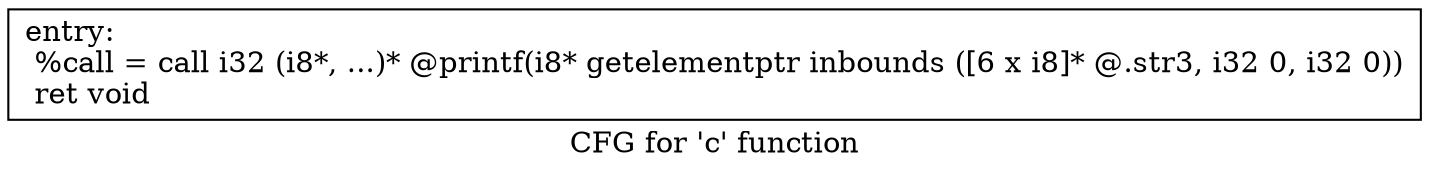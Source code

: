 digraph "CFG for 'c' function" {
	label="CFG for 'c' function";

	Node0x7fdd33410130 [shape=record,label="{entry:\l  %call = call i32 (i8*, ...)* @printf(i8* getelementptr inbounds ([6 x i8]* @.str3, i32 0, i32 0))\l  ret void\l}"];
}
